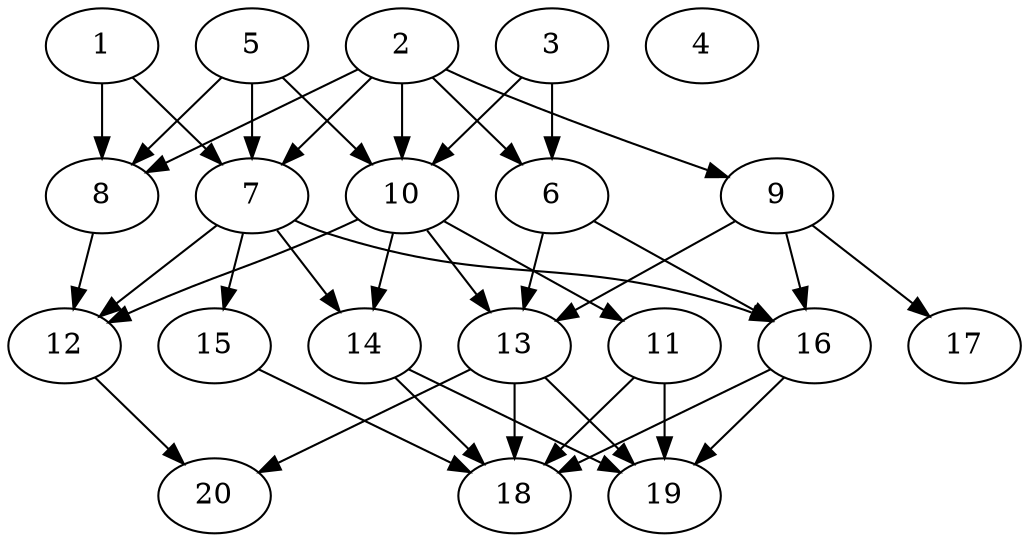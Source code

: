 // DAG automatically generated by daggen at Wed Jul 24 21:21:54 2019
// ./daggen --dot -n 20 --ccr 0.4 --fat 0.8 --regular 0.5 --density 0.6 --mindata 5242880 --maxdata 52428800 
digraph G {
  1 [size="71756800", alpha="0.00", expect_size="28702720"] 
  1 -> 7 [size ="28702720"]
  1 -> 8 [size ="28702720"]
  2 [size="20116480", alpha="0.12", expect_size="8046592"] 
  2 -> 6 [size ="8046592"]
  2 -> 7 [size ="8046592"]
  2 -> 8 [size ="8046592"]
  2 -> 9 [size ="8046592"]
  2 -> 10 [size ="8046592"]
  3 [size="61852160", alpha="0.09", expect_size="24740864"] 
  3 -> 6 [size ="24740864"]
  3 -> 10 [size ="24740864"]
  4 [size="48780800", alpha="0.09", expect_size="19512320"] 
  5 [size="58455040", alpha="0.10", expect_size="23382016"] 
  5 -> 7 [size ="23382016"]
  5 -> 8 [size ="23382016"]
  5 -> 10 [size ="23382016"]
  6 [size="86266880", alpha="0.14", expect_size="34506752"] 
  6 -> 13 [size ="34506752"]
  6 -> 16 [size ="34506752"]
  7 [size="104468480", alpha="0.20", expect_size="41787392"] 
  7 -> 12 [size ="41787392"]
  7 -> 14 [size ="41787392"]
  7 -> 15 [size ="41787392"]
  7 -> 16 [size ="41787392"]
  8 [size="27622400", alpha="0.07", expect_size="11048960"] 
  8 -> 12 [size ="11048960"]
  9 [size="94520320", alpha="0.09", expect_size="37808128"] 
  9 -> 13 [size ="37808128"]
  9 -> 16 [size ="37808128"]
  9 -> 17 [size ="37808128"]
  10 [size="99514880", alpha="0.14", expect_size="39805952"] 
  10 -> 11 [size ="39805952"]
  10 -> 12 [size ="39805952"]
  10 -> 13 [size ="39805952"]
  10 -> 14 [size ="39805952"]
  11 [size="48803840", alpha="0.18", expect_size="19521536"] 
  11 -> 18 [size ="19521536"]
  11 -> 19 [size ="19521536"]
  12 [size="49658880", alpha="0.15", expect_size="19863552"] 
  12 -> 20 [size ="19863552"]
  13 [size="118863360", alpha="0.19", expect_size="47545344"] 
  13 -> 18 [size ="47545344"]
  13 -> 19 [size ="47545344"]
  13 -> 20 [size ="47545344"]
  14 [size="55352320", alpha="0.04", expect_size="22140928"] 
  14 -> 18 [size ="22140928"]
  14 -> 19 [size ="22140928"]
  15 [size="105630720", alpha="0.10", expect_size="42252288"] 
  15 -> 18 [size ="42252288"]
  16 [size="46033920", alpha="0.19", expect_size="18413568"] 
  16 -> 18 [size ="18413568"]
  16 -> 19 [size ="18413568"]
  17 [size="128834560", alpha="0.04", expect_size="51533824"] 
  18 [size="126031360", alpha="0.04", expect_size="50412544"] 
  19 [size="51105280", alpha="0.13", expect_size="20442112"] 
  20 [size="101363200", alpha="0.05", expect_size="40545280"] 
}

